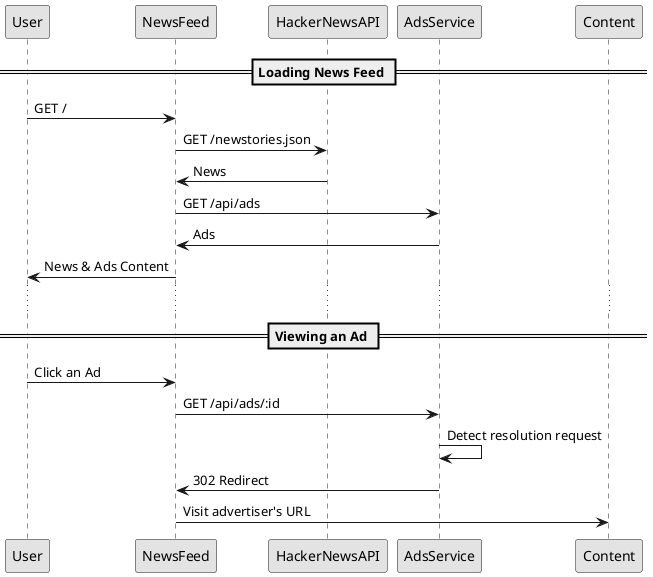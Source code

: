 @startuml

skinparam Monochrome true

== Loading News Feed ==
User -> NewsFeed: GET /

NewsFeed -> HackerNewsAPI: GET /newstories.json
HackerNewsAPI -> NewsFeed: News

NewsFeed -> AdsService: GET /api/ads
AdsService -> NewsFeed: Ads

NewsFeed -> User: News & Ads Content

...
== Viewing an Ad ==
User -> NewsFeed: Click an Ad
NewsFeed -> AdsService: GET /api/ads/:id
AdsService -> AdsService: Detect resolution request
AdsService -> NewsFeed: 302 Redirect
NewsFeed -> Content: Visit advertiser's URL 

@enduml